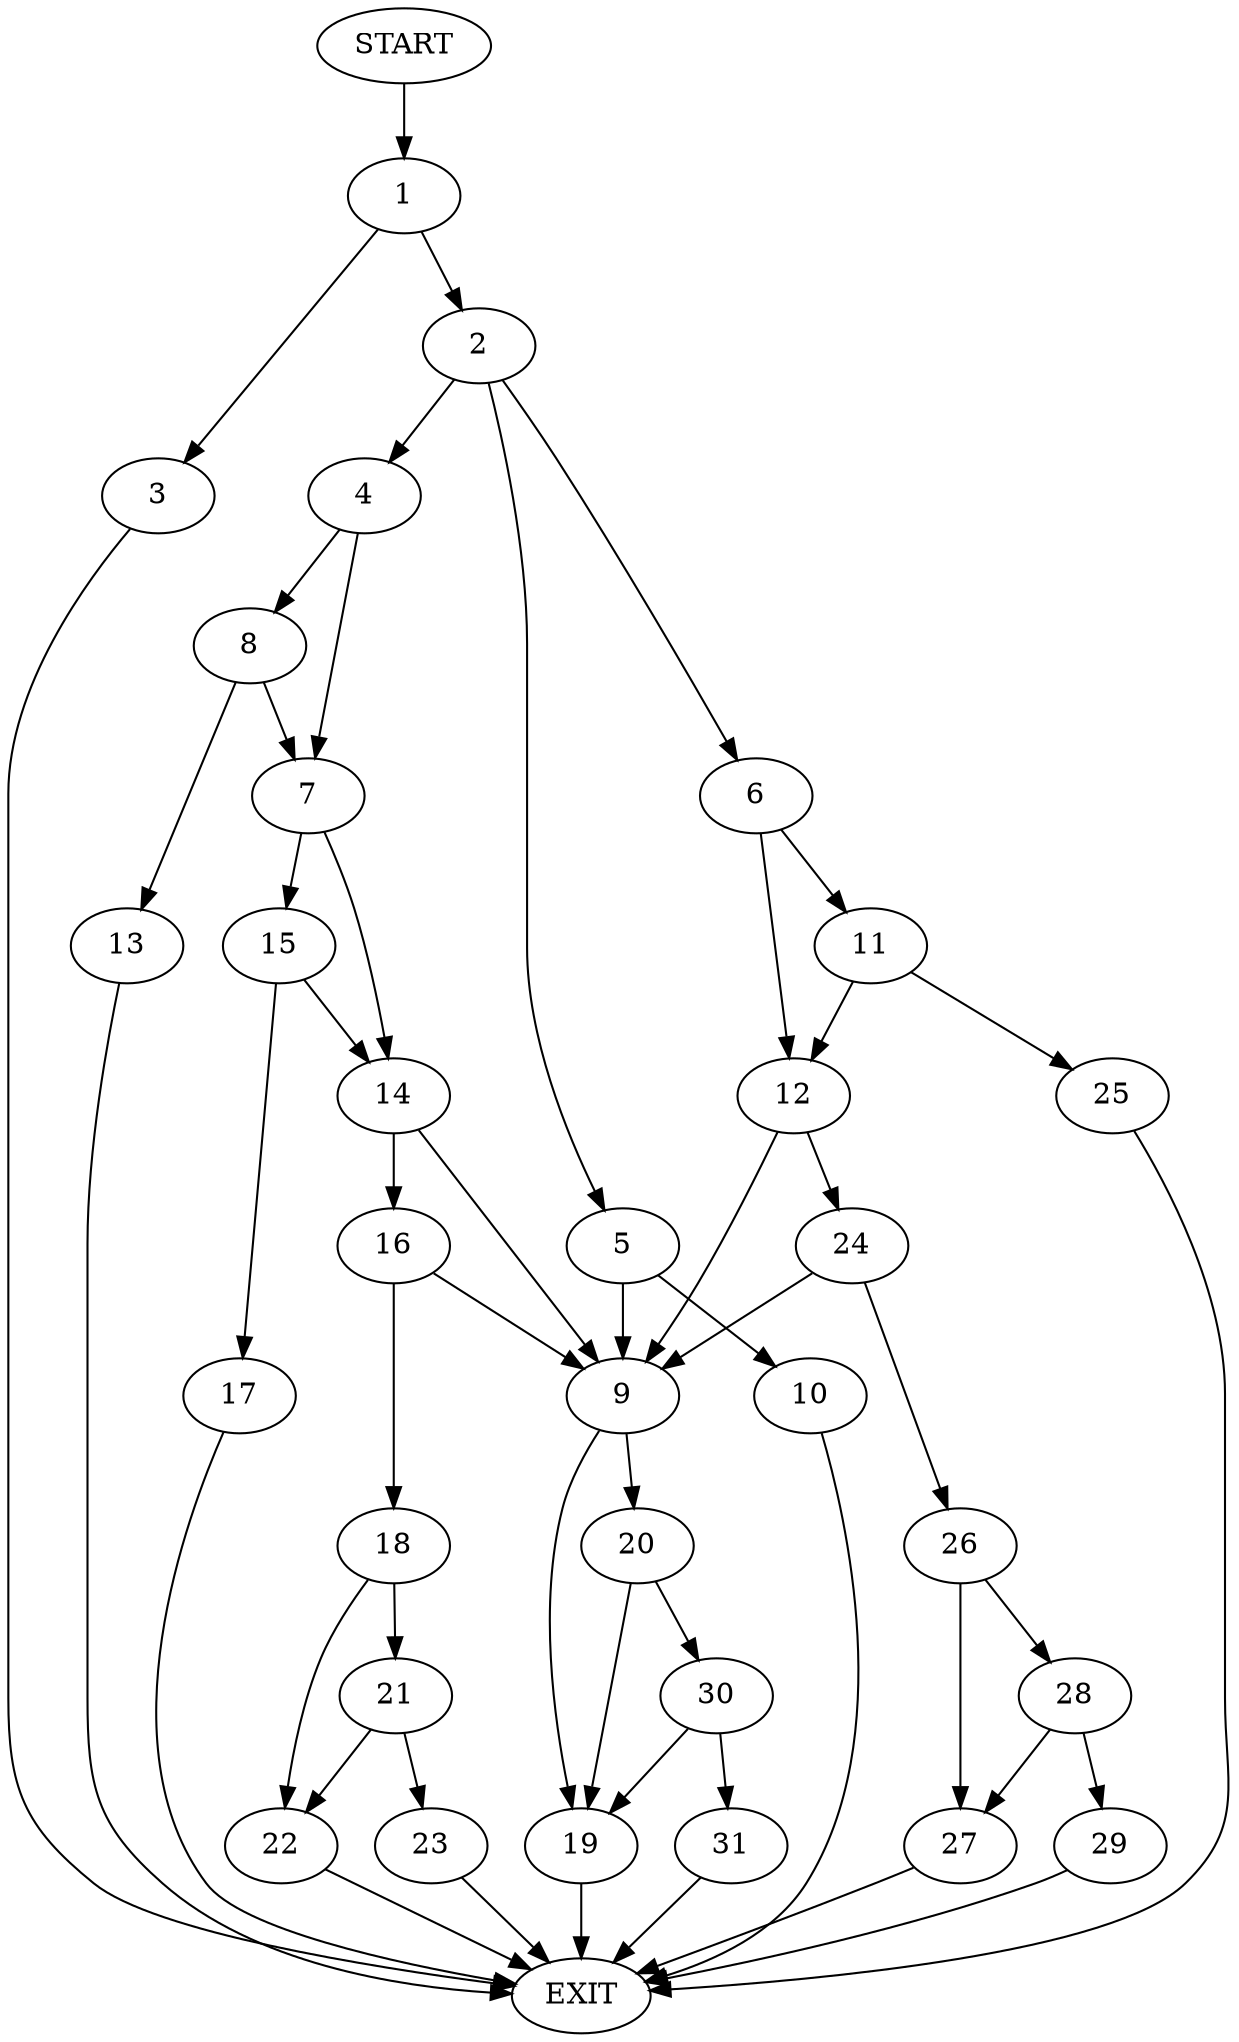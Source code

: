 digraph {
0 [label="START"]
32 [label="EXIT"]
0 -> 1
1 -> 2
1 -> 3
3 -> 32
2 -> 4
2 -> 5
2 -> 6
4 -> 7
4 -> 8
5 -> 9
5 -> 10
6 -> 11
6 -> 12
8 -> 7
8 -> 13
7 -> 14
7 -> 15
13 -> 32
14 -> 16
14 -> 9
15 -> 14
15 -> 17
17 -> 32
16 -> 9
16 -> 18
9 -> 19
9 -> 20
18 -> 21
18 -> 22
21 -> 23
21 -> 22
22 -> 32
23 -> 32
12 -> 24
12 -> 9
11 -> 25
11 -> 12
25 -> 32
24 -> 26
24 -> 9
26 -> 27
26 -> 28
27 -> 32
28 -> 27
28 -> 29
29 -> 32
10 -> 32
19 -> 32
20 -> 19
20 -> 30
30 -> 19
30 -> 31
31 -> 32
}
